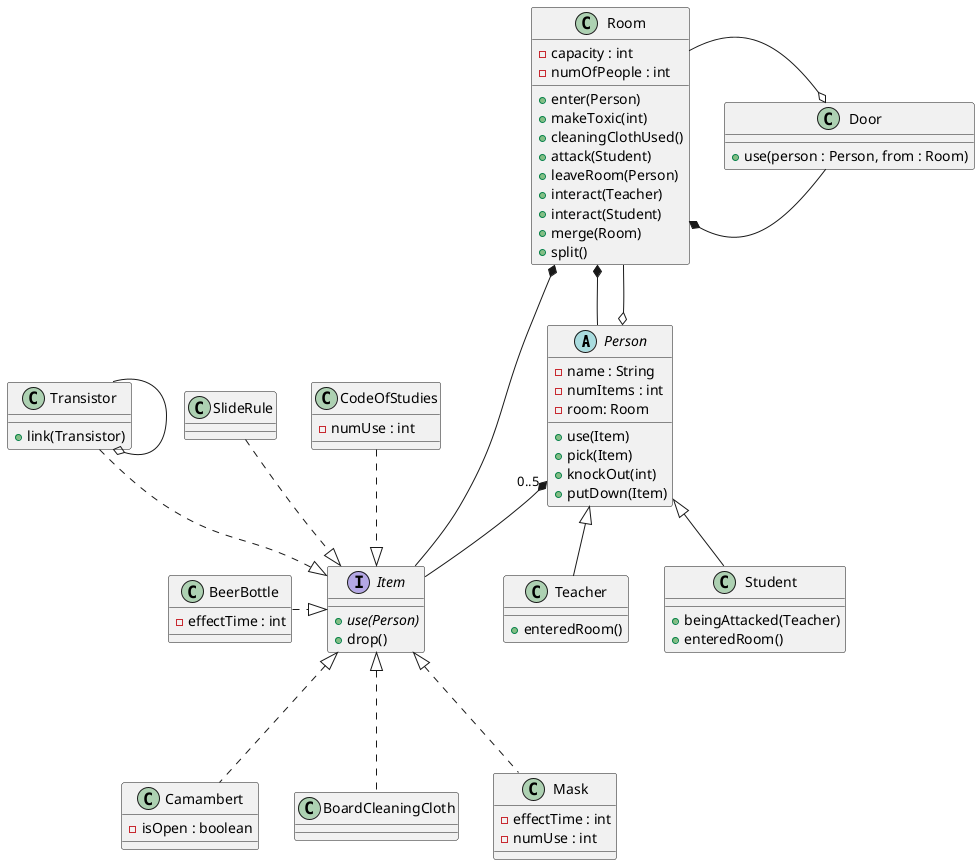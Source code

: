 @startuml static-structure
abstract class Person {
    -name : String
    -numItems : int
    -room: Room
    +use(Item) 
    +pick(Item)
    +knockOut(int)
    +putDown(Item)
}
interface Item {
    {abstract} +use(Person)
    +drop()
}
class Room {
    -capacity : int
    -numOfPeople : int
    +enter(Person)
    +makeToxic(int)
    +cleaningClothUsed()
    +attack(Student)
    +leaveRoom(Person)
	+interact(Teacher)
	+interact(Student)
    +merge(Room)
    +split()
}
class Door {
    +use(person : Person, from : Room)
}
class Transistor {
	+link(Transistor)
}
class Camambert {
    -isOpen : boolean
}
class BeerBottle {
    -effectTime : int
}
class CodeOfStudies {
    -numUse : int
}
class BoardCleaningCloth {
}
class Mask {
    -effectTime : int
    -numUse : int
}
class SlideRule {
}

class Teacher {
    +enteredRoom()
}
class Student {
    +beingAttacked(Teacher)
    +enteredRoom()
}

 Person <|-- Student
 Person <|-- Teacher
 Room *-- Person
 Room *-- Item
 Room *- Door
 Room -o Door
 Room --o Person
 Transistor --o Transistor

 Person "0..5"*-- Item
 Item <|.up- CodeOfStudies
 Item <|.up- SlideRule
 Item <|.up- Transistor
 Item <|.left- BeerBottle
 Item <|.down-- BoardCleaningCloth
 Item <|.down-- Mask
 Item <|.down-- Camambert
'  Door <|-- Transistor
@enduml